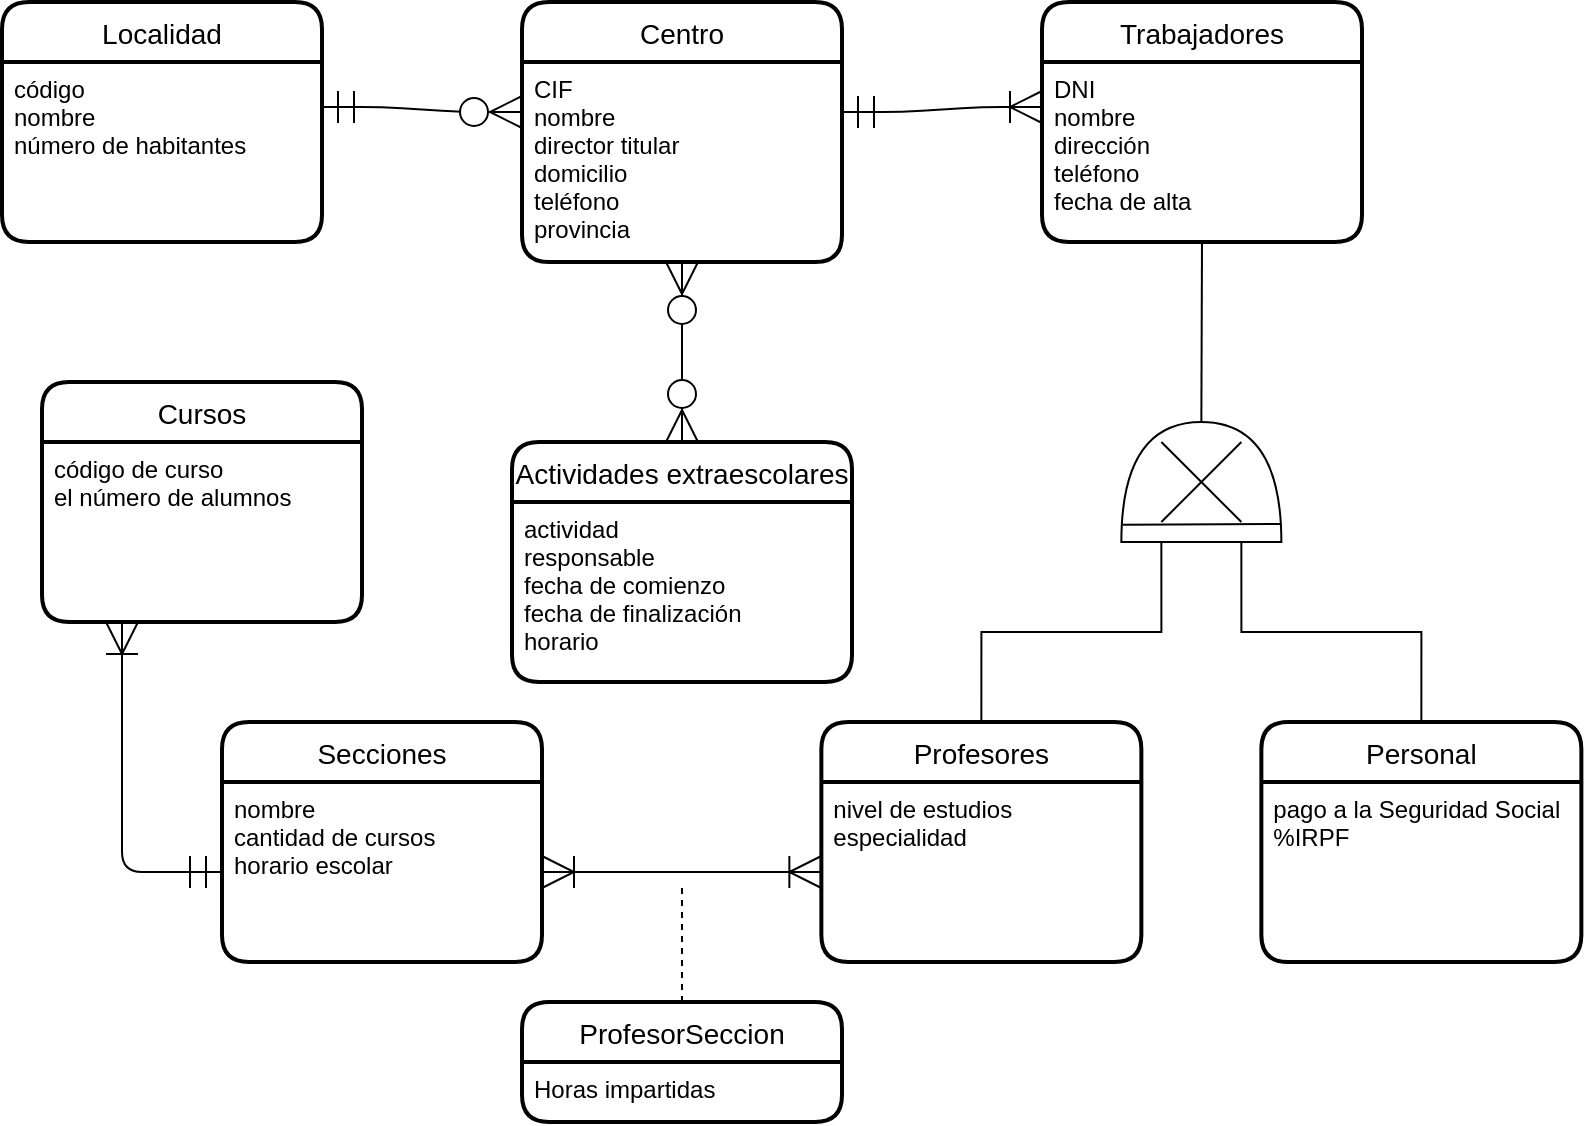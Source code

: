<mxfile version="15.3.5" type="device"><diagram id="fhoAIcW0MUue_sy7or2W" name="Page-1"><mxGraphModel dx="782" dy="468" grid="1" gridSize="10" guides="1" tooltips="1" connect="1" arrows="1" fold="1" page="1" pageScale="1" pageWidth="827" pageHeight="1169" math="0" shadow="0"><root><mxCell id="0"/><mxCell id="1" parent="0"/><mxCell id="grg89nlH745IPOiE7sOP-1" value="" style="shape=or;whiteSpace=wrap;html=1;hachureGap=4;pointerEvents=0;rotation=-90;" vertex="1" parent="1"><mxGeometry x="579.68" y="210" width="60" height="80" as="geometry"/></mxCell><mxCell id="grg89nlH745IPOiE7sOP-2" value="" style="endArrow=none;html=1;startSize=14;endSize=14;sourcePerimeterSpacing=8;targetPerimeterSpacing=8;entryX=0.144;entryY=0.008;entryDx=0;entryDy=0;entryPerimeter=0;" edge="1" parent="1" target="grg89nlH745IPOiE7sOP-1"><mxGeometry width="50" height="50" relative="1" as="geometry"><mxPoint x="649.68" y="271" as="sourcePoint"/><mxPoint x="809.68" y="220" as="targetPoint"/></mxGeometry></mxCell><mxCell id="grg89nlH745IPOiE7sOP-3" value="" style="endArrow=none;html=1;startSize=14;endSize=14;sourcePerimeterSpacing=8;targetPerimeterSpacing=8;" edge="1" parent="1"><mxGeometry width="50" height="50" relative="1" as="geometry"><mxPoint x="589.68" y="270" as="sourcePoint"/><mxPoint x="629.68" y="230" as="targetPoint"/></mxGeometry></mxCell><mxCell id="grg89nlH745IPOiE7sOP-4" value="" style="endArrow=none;html=1;startSize=14;endSize=14;sourcePerimeterSpacing=8;targetPerimeterSpacing=8;" edge="1" parent="1"><mxGeometry width="50" height="50" relative="1" as="geometry"><mxPoint x="629.68" y="270" as="sourcePoint"/><mxPoint x="589.68" y="230" as="targetPoint"/></mxGeometry></mxCell><mxCell id="grg89nlH745IPOiE7sOP-5" value="Localidad" style="swimlane;childLayout=stackLayout;horizontal=1;startSize=30;horizontalStack=0;rounded=1;fontSize=14;fontStyle=0;strokeWidth=2;resizeParent=0;resizeLast=1;shadow=0;dashed=0;align=center;hachureGap=4;pointerEvents=0;" vertex="1" parent="1"><mxGeometry x="10.0" y="10" width="160" height="120" as="geometry"/></mxCell><mxCell id="grg89nlH745IPOiE7sOP-6" value="código&#10;nombre &#10;número de habitantes" style="align=left;strokeColor=none;fillColor=none;spacingLeft=4;fontSize=12;verticalAlign=top;resizable=0;rotatable=0;part=1;" vertex="1" parent="grg89nlH745IPOiE7sOP-5"><mxGeometry y="30" width="160" height="90" as="geometry"/></mxCell><mxCell id="grg89nlH745IPOiE7sOP-7" value="Centro" style="swimlane;childLayout=stackLayout;horizontal=1;startSize=30;horizontalStack=0;rounded=1;fontSize=14;fontStyle=0;strokeWidth=2;resizeParent=0;resizeLast=1;shadow=0;dashed=0;align=center;hachureGap=4;pointerEvents=0;" vertex="1" parent="1"><mxGeometry x="270" y="10" width="160" height="130" as="geometry"/></mxCell><mxCell id="grg89nlH745IPOiE7sOP-8" value="CIF&#10;nombre&#10;director titular&#10;domicilio&#10;teléfono &#10;provincia" style="align=left;strokeColor=none;fillColor=none;spacingLeft=4;fontSize=12;verticalAlign=top;resizable=0;rotatable=0;part=1;" vertex="1" parent="grg89nlH745IPOiE7sOP-7"><mxGeometry y="30" width="160" height="100" as="geometry"/></mxCell><mxCell id="grg89nlH745IPOiE7sOP-9" value="Trabajadores" style="swimlane;childLayout=stackLayout;horizontal=1;startSize=30;horizontalStack=0;rounded=1;fontSize=14;fontStyle=0;strokeWidth=2;resizeParent=0;resizeLast=1;shadow=0;dashed=0;align=center;hachureGap=4;pointerEvents=0;" vertex="1" parent="1"><mxGeometry x="530" y="10" width="160" height="120" as="geometry"/></mxCell><mxCell id="grg89nlH745IPOiE7sOP-10" value="DNI&#10;nombre&#10;dirección&#10;teléfono&#10;fecha de alta" style="align=left;strokeColor=none;fillColor=none;spacingLeft=4;fontSize=12;verticalAlign=top;resizable=0;rotatable=0;part=1;" vertex="1" parent="grg89nlH745IPOiE7sOP-9"><mxGeometry y="30" width="160" height="90" as="geometry"/></mxCell><mxCell id="grg89nlH745IPOiE7sOP-11" value="Actividades extraescolares" style="swimlane;childLayout=stackLayout;horizontal=1;startSize=30;horizontalStack=0;rounded=1;fontSize=14;fontStyle=0;strokeWidth=2;resizeParent=0;resizeLast=1;shadow=0;dashed=0;align=center;hachureGap=4;pointerEvents=0;" vertex="1" parent="1"><mxGeometry x="265" y="230" width="170" height="120" as="geometry"/></mxCell><mxCell id="grg89nlH745IPOiE7sOP-12" value="actividad&#10;responsable&#10;fecha de comienzo&#10;fecha de finalización &#10;horario" style="align=left;strokeColor=none;fillColor=none;spacingLeft=4;fontSize=12;verticalAlign=top;resizable=0;rotatable=0;part=1;" vertex="1" parent="grg89nlH745IPOiE7sOP-11"><mxGeometry y="30" width="170" height="90" as="geometry"/></mxCell><mxCell id="grg89nlH745IPOiE7sOP-13" value="Cursos" style="swimlane;childLayout=stackLayout;horizontal=1;startSize=30;horizontalStack=0;rounded=1;fontSize=14;fontStyle=0;strokeWidth=2;resizeParent=0;resizeLast=1;shadow=0;dashed=0;align=center;hachureGap=4;pointerEvents=0;" vertex="1" parent="1"><mxGeometry x="30" y="200" width="160" height="120" as="geometry"/></mxCell><mxCell id="grg89nlH745IPOiE7sOP-14" value="código de curso&#10;el número de alumnos" style="align=left;strokeColor=none;fillColor=none;spacingLeft=4;fontSize=12;verticalAlign=top;resizable=0;rotatable=0;part=1;" vertex="1" parent="grg89nlH745IPOiE7sOP-13"><mxGeometry y="30" width="160" height="90" as="geometry"/></mxCell><mxCell id="grg89nlH745IPOiE7sOP-15" value="Secciones" style="swimlane;childLayout=stackLayout;horizontal=1;startSize=30;horizontalStack=0;rounded=1;fontSize=14;fontStyle=0;strokeWidth=2;resizeParent=0;resizeLast=1;shadow=0;dashed=0;align=center;hachureGap=4;pointerEvents=0;" vertex="1" parent="1"><mxGeometry x="120" y="370" width="160" height="120" as="geometry"/></mxCell><mxCell id="grg89nlH745IPOiE7sOP-16" value="nombre&#10;cantidad de cursos&#10;horario escolar" style="align=left;strokeColor=none;fillColor=none;spacingLeft=4;fontSize=12;verticalAlign=top;resizable=0;rotatable=0;part=1;" vertex="1" parent="grg89nlH745IPOiE7sOP-15"><mxGeometry y="30" width="160" height="90" as="geometry"/></mxCell><mxCell id="grg89nlH745IPOiE7sOP-17" value="Personal" style="swimlane;childLayout=stackLayout;horizontal=1;startSize=30;horizontalStack=0;rounded=1;fontSize=14;fontStyle=0;strokeWidth=2;resizeParent=0;resizeLast=1;shadow=0;dashed=0;align=center;hachureGap=4;pointerEvents=0;" vertex="1" parent="1"><mxGeometry x="639.68" y="370" width="160" height="120" as="geometry"/></mxCell><mxCell id="grg89nlH745IPOiE7sOP-18" value="pago a la Seguridad Social&#10;%IRPF " style="align=left;strokeColor=none;fillColor=none;spacingLeft=4;fontSize=12;verticalAlign=top;resizable=0;rotatable=0;part=1;" vertex="1" parent="grg89nlH745IPOiE7sOP-17"><mxGeometry y="30" width="160" height="90" as="geometry"/></mxCell><mxCell id="grg89nlH745IPOiE7sOP-19" value="Profesores" style="swimlane;childLayout=stackLayout;horizontal=1;startSize=30;horizontalStack=0;rounded=1;fontSize=14;fontStyle=0;strokeWidth=2;resizeParent=0;resizeLast=1;shadow=0;dashed=0;align=center;hachureGap=4;pointerEvents=0;" vertex="1" parent="1"><mxGeometry x="419.68" y="370" width="160" height="120" as="geometry"/></mxCell><mxCell id="grg89nlH745IPOiE7sOP-20" value="nivel de estudios&#10;especialidad" style="align=left;strokeColor=none;fillColor=none;spacingLeft=4;fontSize=12;verticalAlign=top;resizable=0;rotatable=0;part=1;" vertex="1" parent="grg89nlH745IPOiE7sOP-19"><mxGeometry y="30" width="160" height="90" as="geometry"/></mxCell><mxCell id="grg89nlH745IPOiE7sOP-22" value="" style="edgeStyle=entityRelationEdgeStyle;fontSize=12;html=1;endArrow=ERzeroToMany;startArrow=ERmandOne;startSize=14;endSize=14;sourcePerimeterSpacing=8;targetPerimeterSpacing=8;entryX=0;entryY=0.25;entryDx=0;entryDy=0;exitX=1;exitY=0.25;exitDx=0;exitDy=0;" edge="1" parent="1" source="grg89nlH745IPOiE7sOP-6" target="grg89nlH745IPOiE7sOP-8"><mxGeometry width="100" height="100" relative="1" as="geometry"><mxPoint x="350" y="290" as="sourcePoint"/><mxPoint x="450" y="190" as="targetPoint"/></mxGeometry></mxCell><mxCell id="grg89nlH745IPOiE7sOP-23" value="" style="edgeStyle=entityRelationEdgeStyle;fontSize=12;html=1;endArrow=ERoneToMany;startArrow=ERmandOne;startSize=14;endSize=14;sourcePerimeterSpacing=8;targetPerimeterSpacing=8;entryX=0;entryY=0.25;entryDx=0;entryDy=0;exitX=1;exitY=0.25;exitDx=0;exitDy=0;" edge="1" parent="1" source="grg89nlH745IPOiE7sOP-8" target="grg89nlH745IPOiE7sOP-10"><mxGeometry width="100" height="100" relative="1" as="geometry"><mxPoint x="350" y="290" as="sourcePoint"/><mxPoint x="450" y="190" as="targetPoint"/></mxGeometry></mxCell><mxCell id="grg89nlH745IPOiE7sOP-24" value="" style="endArrow=none;html=1;rounded=0;startSize=14;endSize=14;sourcePerimeterSpacing=8;targetPerimeterSpacing=8;entryX=1;entryY=0.5;entryDx=0;entryDy=0;entryPerimeter=0;exitX=0.5;exitY=1;exitDx=0;exitDy=0;" edge="1" parent="1" source="grg89nlH745IPOiE7sOP-10" target="grg89nlH745IPOiE7sOP-1"><mxGeometry relative="1" as="geometry"><mxPoint x="450" y="110" as="sourcePoint"/><mxPoint x="610" y="110" as="targetPoint"/></mxGeometry></mxCell><mxCell id="grg89nlH745IPOiE7sOP-25" value="" style="endArrow=none;html=1;rounded=0;startSize=14;endSize=14;sourcePerimeterSpacing=8;targetPerimeterSpacing=8;exitX=0.5;exitY=0;exitDx=0;exitDy=0;entryX=0;entryY=0.25;entryDx=0;entryDy=0;entryPerimeter=0;edgeStyle=orthogonalEdgeStyle;" edge="1" parent="1" source="grg89nlH745IPOiE7sOP-19" target="grg89nlH745IPOiE7sOP-1"><mxGeometry relative="1" as="geometry"><mxPoint x="450" y="260" as="sourcePoint"/><mxPoint x="610" y="260" as="targetPoint"/></mxGeometry></mxCell><mxCell id="grg89nlH745IPOiE7sOP-26" value="" style="endArrow=none;html=1;rounded=0;startSize=14;endSize=14;sourcePerimeterSpacing=8;targetPerimeterSpacing=8;entryX=0;entryY=0.75;entryDx=0;entryDy=0;entryPerimeter=0;exitX=0.5;exitY=0;exitDx=0;exitDy=0;edgeStyle=orthogonalEdgeStyle;" edge="1" parent="1" source="grg89nlH745IPOiE7sOP-17" target="grg89nlH745IPOiE7sOP-1"><mxGeometry relative="1" as="geometry"><mxPoint x="450" y="260" as="sourcePoint"/><mxPoint x="610" y="260" as="targetPoint"/></mxGeometry></mxCell><mxCell id="grg89nlH745IPOiE7sOP-28" value="" style="edgeStyle=orthogonalEdgeStyle;fontSize=12;html=1;endArrow=ERzeroToMany;endFill=1;startArrow=ERzeroToMany;startSize=14;endSize=14;sourcePerimeterSpacing=8;targetPerimeterSpacing=8;exitX=0.5;exitY=0;exitDx=0;exitDy=0;entryX=0.5;entryY=1;entryDx=0;entryDy=0;" edge="1" parent="1" source="grg89nlH745IPOiE7sOP-11" target="grg89nlH745IPOiE7sOP-8"><mxGeometry width="100" height="100" relative="1" as="geometry"><mxPoint x="480" y="240" as="sourcePoint"/><mxPoint x="580" y="140" as="targetPoint"/></mxGeometry></mxCell><mxCell id="grg89nlH745IPOiE7sOP-29" value="" style="edgeStyle=orthogonalEdgeStyle;fontSize=12;html=1;endArrow=ERoneToMany;startArrow=ERmandOne;startSize=14;endSize=14;sourcePerimeterSpacing=8;targetPerimeterSpacing=8;exitX=0;exitY=0.5;exitDx=0;exitDy=0;entryX=0.25;entryY=1;entryDx=0;entryDy=0;" edge="1" parent="1" source="grg89nlH745IPOiE7sOP-16" target="grg89nlH745IPOiE7sOP-14"><mxGeometry width="100" height="100" relative="1" as="geometry"><mxPoint x="270" y="380" as="sourcePoint"/><mxPoint x="370" y="280" as="targetPoint"/></mxGeometry></mxCell><mxCell id="grg89nlH745IPOiE7sOP-30" value="" style="edgeStyle=entityRelationEdgeStyle;fontSize=12;html=1;endArrow=ERoneToMany;startArrow=ERoneToMany;startSize=14;endSize=14;sourcePerimeterSpacing=8;targetPerimeterSpacing=8;entryX=0;entryY=0.5;entryDx=0;entryDy=0;exitX=1;exitY=0.5;exitDx=0;exitDy=0;" edge="1" parent="1" source="grg89nlH745IPOiE7sOP-16" target="grg89nlH745IPOiE7sOP-20"><mxGeometry width="100" height="100" relative="1" as="geometry"><mxPoint x="270" y="530" as="sourcePoint"/><mxPoint x="370" y="430" as="targetPoint"/></mxGeometry></mxCell><mxCell id="grg89nlH745IPOiE7sOP-31" value="ProfesorSeccion" style="swimlane;childLayout=stackLayout;horizontal=1;startSize=30;horizontalStack=0;rounded=1;fontSize=14;fontStyle=0;strokeWidth=2;resizeParent=0;resizeLast=1;shadow=0;dashed=0;align=center;hachureGap=4;pointerEvents=0;" vertex="1" parent="1"><mxGeometry x="270" y="510" width="160" height="60" as="geometry"/></mxCell><mxCell id="grg89nlH745IPOiE7sOP-32" value="Horas impartidas" style="align=left;strokeColor=none;fillColor=none;spacingLeft=4;fontSize=12;verticalAlign=top;resizable=0;rotatable=0;part=1;" vertex="1" parent="grg89nlH745IPOiE7sOP-31"><mxGeometry y="30" width="160" height="30" as="geometry"/></mxCell><mxCell id="grg89nlH745IPOiE7sOP-33" value="" style="endArrow=none;dashed=1;html=1;startSize=14;endSize=14;sourcePerimeterSpacing=8;targetPerimeterSpacing=8;exitX=0.5;exitY=0;exitDx=0;exitDy=0;" edge="1" parent="1" source="grg89nlH745IPOiE7sOP-31"><mxGeometry width="50" height="50" relative="1" as="geometry"><mxPoint x="300" y="500" as="sourcePoint"/><mxPoint x="350" y="450" as="targetPoint"/></mxGeometry></mxCell></root></mxGraphModel></diagram></mxfile>